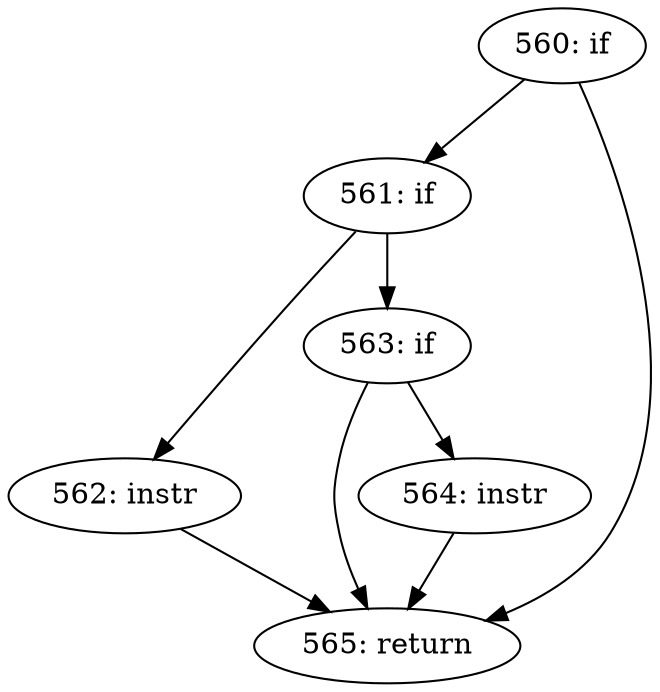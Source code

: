 digraph CFG_TCP_ECN_rcv_synack {
560 [label="560: if"]
	560 -> 561
	560 -> 565
561 [label="561: if"]
	561 -> 562
	561 -> 563
562 [label="562: instr"]
	562 -> 565
563 [label="563: if"]
	563 -> 564
	563 -> 565
564 [label="564: instr"]
	564 -> 565
565 [label="565: return"]
	
}
